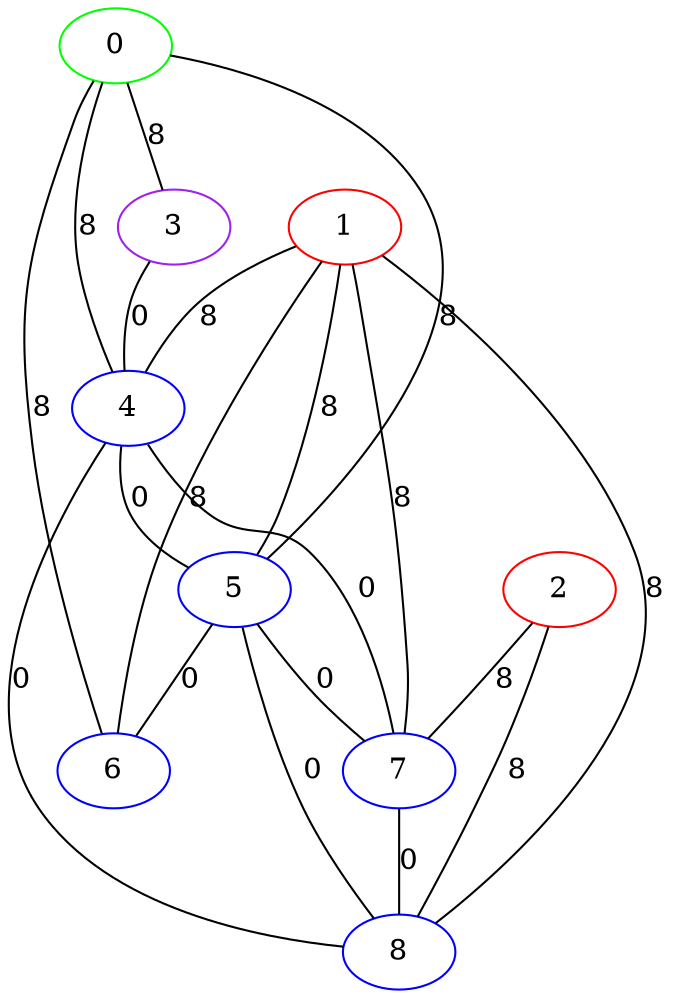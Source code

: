 graph "" {
0 [color=green, weight=2];
1 [color=red, weight=1];
2 [color=red, weight=1];
3 [color=purple, weight=4];
4 [color=blue, weight=3];
5 [color=blue, weight=3];
6 [color=blue, weight=3];
7 [color=blue, weight=3];
8 [color=blue, weight=3];
0 -- 3  [key=0, label=8];
0 -- 4  [key=0, label=8];
0 -- 5  [key=0, label=8];
0 -- 6  [key=0, label=8];
1 -- 8  [key=0, label=8];
1 -- 4  [key=0, label=8];
1 -- 5  [key=0, label=8];
1 -- 6  [key=0, label=8];
1 -- 7  [key=0, label=8];
2 -- 8  [key=0, label=8];
2 -- 7  [key=0, label=8];
3 -- 4  [key=0, label=0];
4 -- 5  [key=0, label=0];
4 -- 7  [key=0, label=0];
4 -- 8  [key=0, label=0];
5 -- 6  [key=0, label=0];
5 -- 7  [key=0, label=0];
5 -- 8  [key=0, label=0];
7 -- 8  [key=0, label=0];
}
